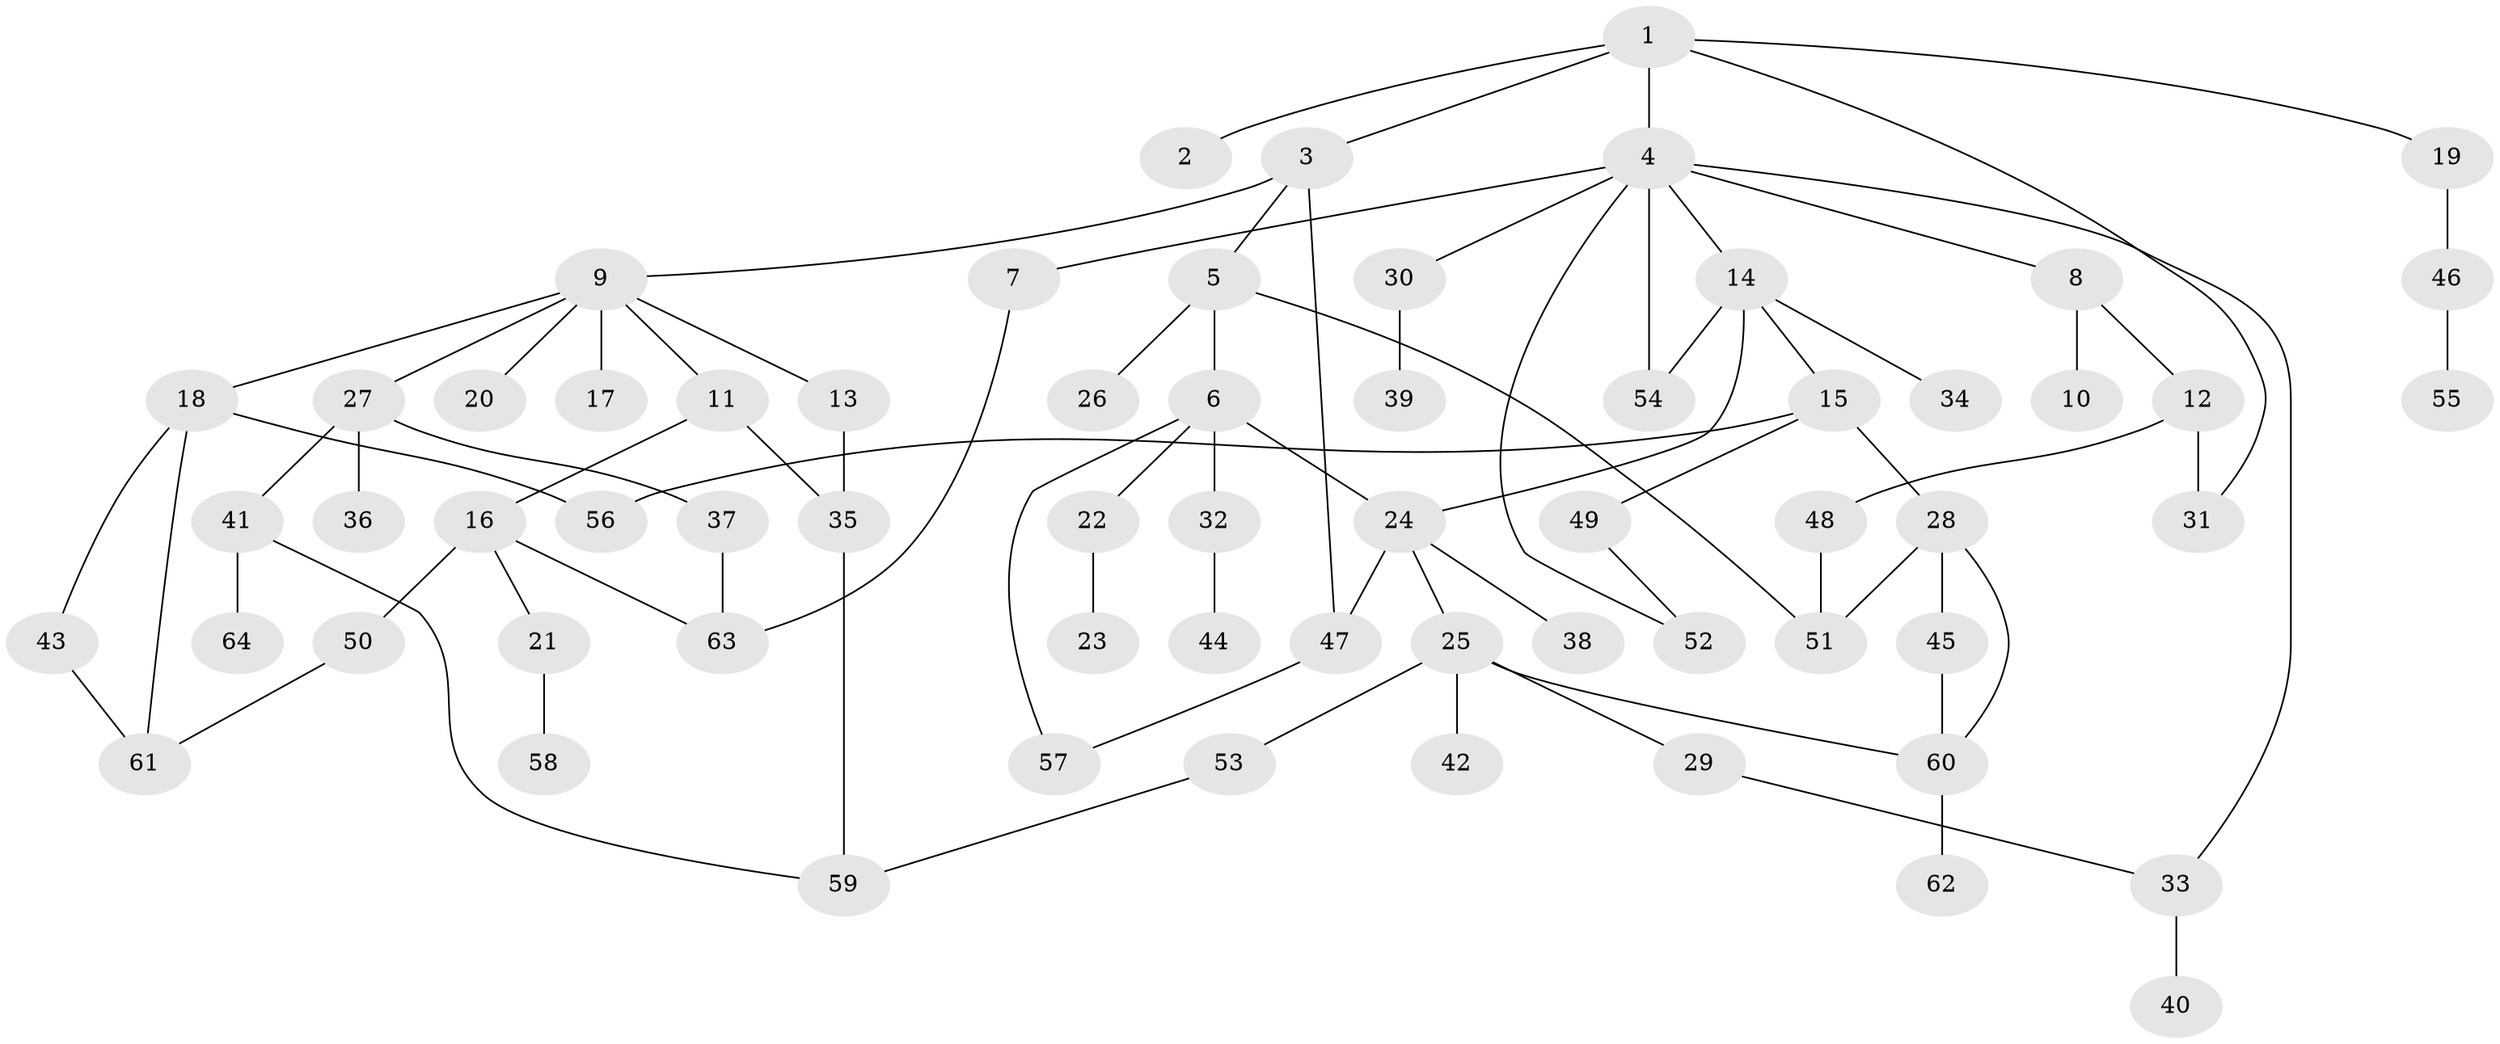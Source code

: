 // Generated by graph-tools (version 1.1) at 2025/34/03/09/25 02:34:22]
// undirected, 64 vertices, 82 edges
graph export_dot {
graph [start="1"]
  node [color=gray90,style=filled];
  1;
  2;
  3;
  4;
  5;
  6;
  7;
  8;
  9;
  10;
  11;
  12;
  13;
  14;
  15;
  16;
  17;
  18;
  19;
  20;
  21;
  22;
  23;
  24;
  25;
  26;
  27;
  28;
  29;
  30;
  31;
  32;
  33;
  34;
  35;
  36;
  37;
  38;
  39;
  40;
  41;
  42;
  43;
  44;
  45;
  46;
  47;
  48;
  49;
  50;
  51;
  52;
  53;
  54;
  55;
  56;
  57;
  58;
  59;
  60;
  61;
  62;
  63;
  64;
  1 -- 2;
  1 -- 3;
  1 -- 4;
  1 -- 19;
  1 -- 31;
  3 -- 5;
  3 -- 9;
  3 -- 47;
  4 -- 7;
  4 -- 8;
  4 -- 14;
  4 -- 30;
  4 -- 52;
  4 -- 54;
  4 -- 33;
  5 -- 6;
  5 -- 26;
  5 -- 51;
  6 -- 22;
  6 -- 32;
  6 -- 24;
  6 -- 57;
  7 -- 63;
  8 -- 10;
  8 -- 12;
  9 -- 11;
  9 -- 13;
  9 -- 17;
  9 -- 18;
  9 -- 20;
  9 -- 27;
  11 -- 16;
  11 -- 35;
  12 -- 48;
  12 -- 31;
  13 -- 35;
  14 -- 15;
  14 -- 24;
  14 -- 34;
  14 -- 54;
  15 -- 28;
  15 -- 49;
  15 -- 56;
  16 -- 21;
  16 -- 50;
  16 -- 63;
  18 -- 43;
  18 -- 56;
  18 -- 61;
  19 -- 46;
  21 -- 58;
  22 -- 23;
  24 -- 25;
  24 -- 38;
  24 -- 47;
  25 -- 29;
  25 -- 42;
  25 -- 53;
  25 -- 60;
  27 -- 36;
  27 -- 37;
  27 -- 41;
  28 -- 45;
  28 -- 60;
  28 -- 51;
  29 -- 33;
  30 -- 39;
  32 -- 44;
  33 -- 40;
  35 -- 59;
  37 -- 63;
  41 -- 64;
  41 -- 59;
  43 -- 61;
  45 -- 60;
  46 -- 55;
  47 -- 57;
  48 -- 51;
  49 -- 52;
  50 -- 61;
  53 -- 59;
  60 -- 62;
}
